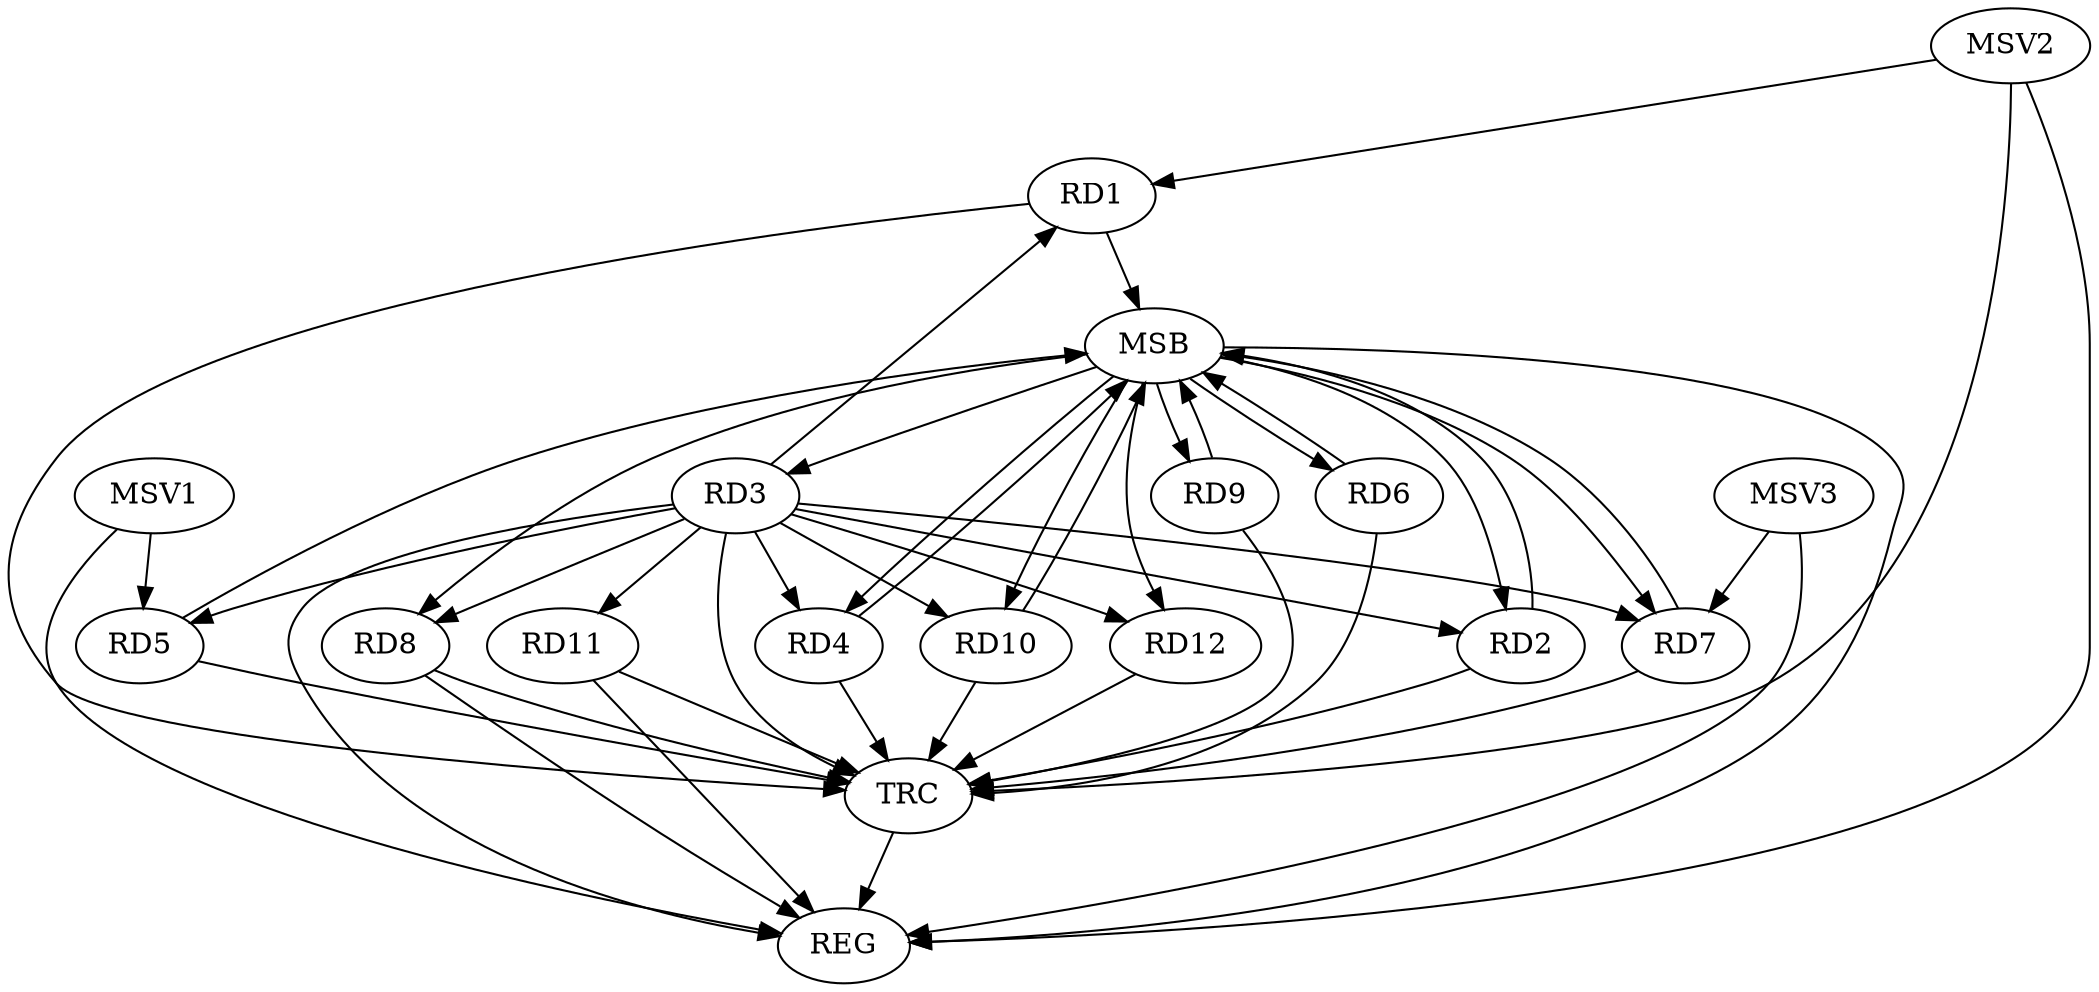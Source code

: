 strict digraph G {
  RD1 [ label="RD1" ];
  RD2 [ label="RD2" ];
  RD3 [ label="RD3" ];
  RD4 [ label="RD4" ];
  RD5 [ label="RD5" ];
  RD6 [ label="RD6" ];
  RD7 [ label="RD7" ];
  RD8 [ label="RD8" ];
  RD9 [ label="RD9" ];
  RD10 [ label="RD10" ];
  RD11 [ label="RD11" ];
  RD12 [ label="RD12" ];
  REG [ label="REG" ];
  MSB [ label="MSB" ];
  TRC [ label="TRC" ];
  MSV1 [ label="MSV1" ];
  MSV2 [ label="MSV2" ];
  MSV3 [ label="MSV3" ];
  RD3 -> RD4;
  RD3 -> REG;
  RD8 -> REG;
  RD11 -> REG;
  RD1 -> MSB;
  MSB -> RD2;
  MSB -> RD9;
  MSB -> RD10;
  MSB -> REG;
  RD2 -> MSB;
  MSB -> RD12;
  RD4 -> MSB;
  MSB -> RD8;
  RD5 -> MSB;
  MSB -> RD3;
  MSB -> RD6;
  MSB -> RD7;
  RD6 -> MSB;
  RD7 -> MSB;
  RD9 -> MSB;
  MSB -> RD4;
  RD10 -> MSB;
  RD1 -> TRC;
  RD2 -> TRC;
  RD3 -> TRC;
  RD4 -> TRC;
  RD5 -> TRC;
  RD6 -> TRC;
  RD7 -> TRC;
  RD8 -> TRC;
  RD9 -> TRC;
  RD10 -> TRC;
  RD11 -> TRC;
  RD12 -> TRC;
  TRC -> REG;
  RD3 -> RD7;
  RD3 -> RD2;
  RD3 -> RD10;
  RD3 -> RD8;
  RD3 -> RD1;
  RD3 -> RD5;
  RD3 -> RD11;
  RD3 -> RD12;
  MSV1 -> RD5;
  MSV1 -> REG;
  MSV2 -> RD1;
  MSV2 -> REG;
  MSV2 -> TRC;
  MSV3 -> RD7;
  MSV3 -> REG;
}
